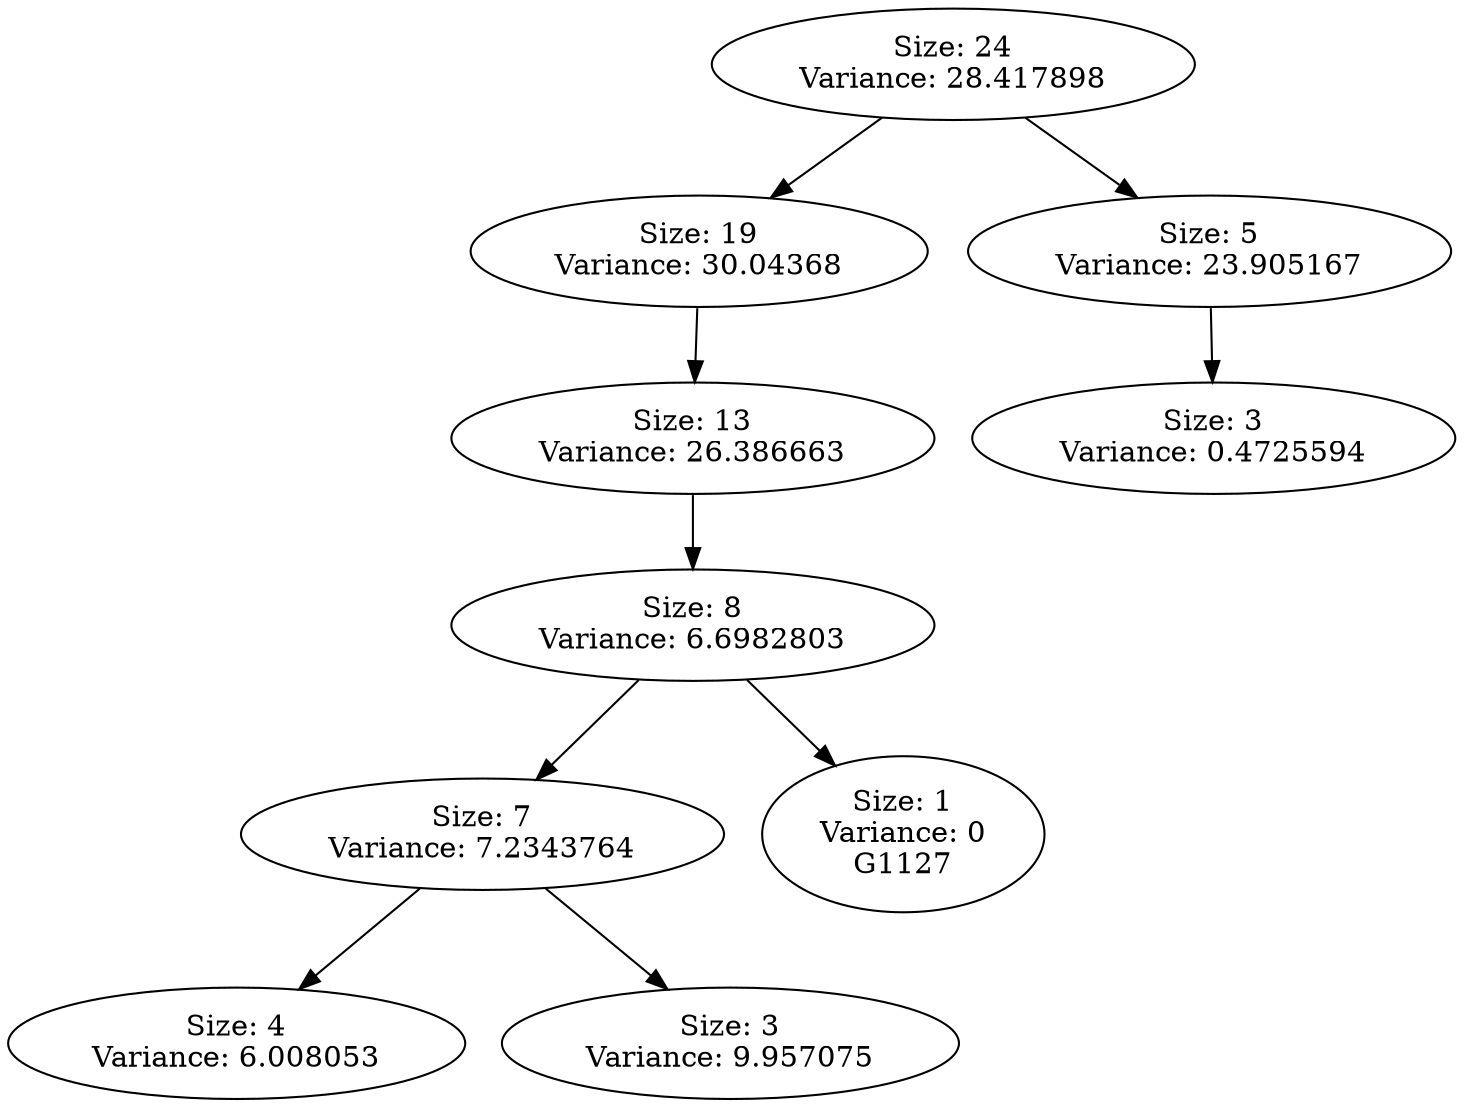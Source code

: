 DIGRAPH G {
"Size: 24\nVariance: 28.417898" -> "Size: 19\nVariance: 30.04368" L=0;
"Size: 24\nVariance: 28.417898" -> "Size: 5\nVariance: 23.905167" L=0;
"Size: 19\nVariance: 30.04368" -> "Size: 13\nVariance: 26.386663" L=1;
"Size: 13\nVariance: 26.386663" -> "Size: 8\nVariance: 6.6982803" L=2;
"Size: 8\nVariance: 6.6982803" -> "Size: 7\nVariance: 7.2343764" L=3;
"Size: 8\nVariance: 6.6982803" -> "Size: 1\nVariance: 0\nG1127" L=3;
"Size: 7\nVariance: 7.2343764" -> "Size: 4\nVariance: 6.008053" L=4;
"Size: 7\nVariance: 7.2343764" -> "Size: 3\nVariance: 9.957075" L=4;
"Size: 5\nVariance: 23.905167" -> "Size: 3\nVariance: 0.4725594" L=1;
}
